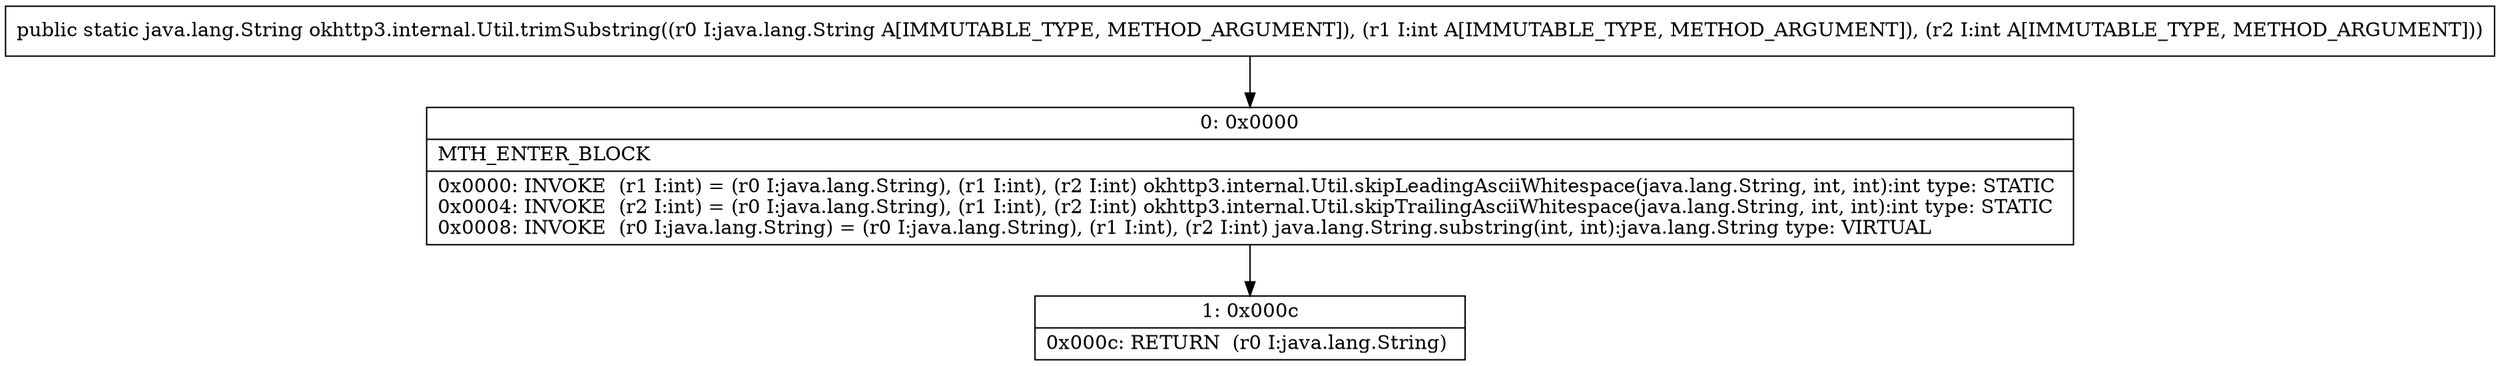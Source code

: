 digraph "CFG forokhttp3.internal.Util.trimSubstring(Ljava\/lang\/String;II)Ljava\/lang\/String;" {
Node_0 [shape=record,label="{0\:\ 0x0000|MTH_ENTER_BLOCK\l|0x0000: INVOKE  (r1 I:int) = (r0 I:java.lang.String), (r1 I:int), (r2 I:int) okhttp3.internal.Util.skipLeadingAsciiWhitespace(java.lang.String, int, int):int type: STATIC \l0x0004: INVOKE  (r2 I:int) = (r0 I:java.lang.String), (r1 I:int), (r2 I:int) okhttp3.internal.Util.skipTrailingAsciiWhitespace(java.lang.String, int, int):int type: STATIC \l0x0008: INVOKE  (r0 I:java.lang.String) = (r0 I:java.lang.String), (r1 I:int), (r2 I:int) java.lang.String.substring(int, int):java.lang.String type: VIRTUAL \l}"];
Node_1 [shape=record,label="{1\:\ 0x000c|0x000c: RETURN  (r0 I:java.lang.String) \l}"];
MethodNode[shape=record,label="{public static java.lang.String okhttp3.internal.Util.trimSubstring((r0 I:java.lang.String A[IMMUTABLE_TYPE, METHOD_ARGUMENT]), (r1 I:int A[IMMUTABLE_TYPE, METHOD_ARGUMENT]), (r2 I:int A[IMMUTABLE_TYPE, METHOD_ARGUMENT])) }"];
MethodNode -> Node_0;
Node_0 -> Node_1;
}

